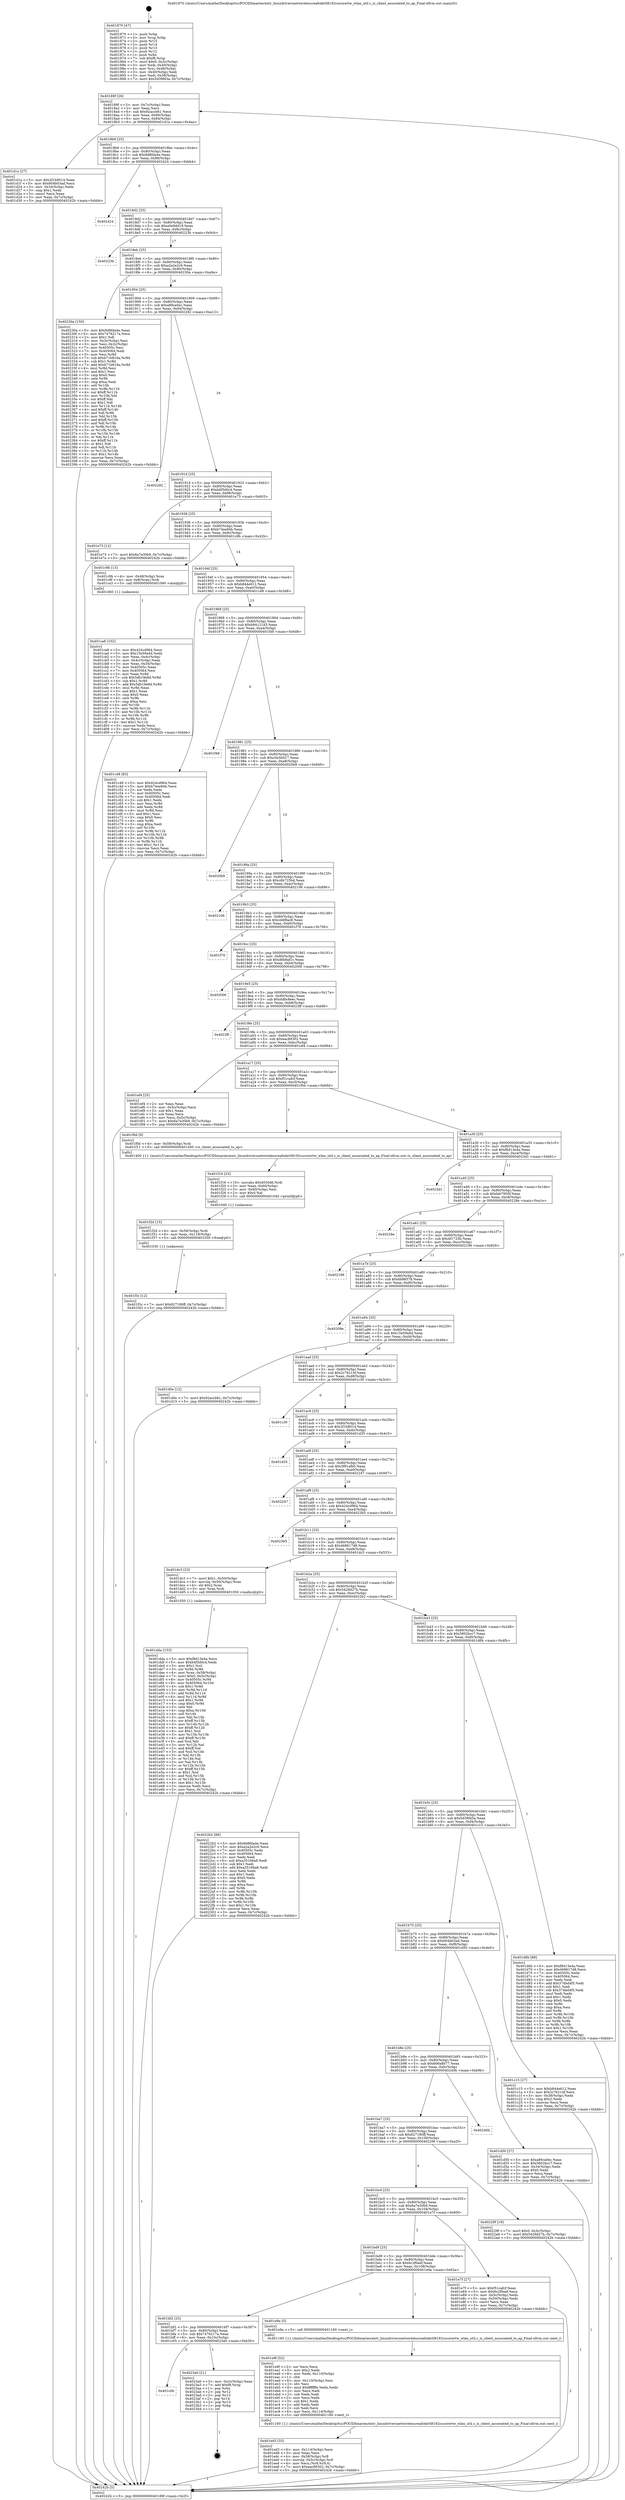 digraph "0x401870" {
  label = "0x401870 (/mnt/c/Users/mathe/Desktop/tcc/POCII/binaries/extr_linuxdriversnetwirelessrealtekrtl8192cucorertw_wlan_util.c_is_client_associated_to_ap_Final-ollvm.out::main(0))"
  labelloc = "t"
  node[shape=record]

  Entry [label="",width=0.3,height=0.3,shape=circle,fillcolor=black,style=filled]
  "0x40189f" [label="{
     0x40189f [26]\l
     | [instrs]\l
     &nbsp;&nbsp;0x40189f \<+3\>: mov -0x7c(%rbp),%eax\l
     &nbsp;&nbsp;0x4018a2 \<+2\>: mov %eax,%ecx\l
     &nbsp;&nbsp;0x4018a4 \<+6\>: sub $0x92accb61,%ecx\l
     &nbsp;&nbsp;0x4018aa \<+3\>: mov %eax,-0x80(%rbp)\l
     &nbsp;&nbsp;0x4018ad \<+6\>: mov %ecx,-0x84(%rbp)\l
     &nbsp;&nbsp;0x4018b3 \<+6\>: je 0000000000401d1a \<main+0x4aa\>\l
  }"]
  "0x401d1a" [label="{
     0x401d1a [27]\l
     | [instrs]\l
     &nbsp;&nbsp;0x401d1a \<+5\>: mov $0x2f1b8014,%eax\l
     &nbsp;&nbsp;0x401d1f \<+5\>: mov $0x604b03ad,%ecx\l
     &nbsp;&nbsp;0x401d24 \<+3\>: mov -0x34(%rbp),%edx\l
     &nbsp;&nbsp;0x401d27 \<+3\>: cmp $0x1,%edx\l
     &nbsp;&nbsp;0x401d2a \<+3\>: cmovl %ecx,%eax\l
     &nbsp;&nbsp;0x401d2d \<+3\>: mov %eax,-0x7c(%rbp)\l
     &nbsp;&nbsp;0x401d30 \<+5\>: jmp 000000000040242b \<main+0xbbb\>\l
  }"]
  "0x4018b9" [label="{
     0x4018b9 [25]\l
     | [instrs]\l
     &nbsp;&nbsp;0x4018b9 \<+5\>: jmp 00000000004018be \<main+0x4e\>\l
     &nbsp;&nbsp;0x4018be \<+3\>: mov -0x80(%rbp),%eax\l
     &nbsp;&nbsp;0x4018c1 \<+5\>: sub $0x9d8fda4e,%eax\l
     &nbsp;&nbsp;0x4018c6 \<+6\>: mov %eax,-0x88(%rbp)\l
     &nbsp;&nbsp;0x4018cc \<+6\>: je 0000000000402424 \<main+0xbb4\>\l
  }"]
  Exit [label="",width=0.3,height=0.3,shape=circle,fillcolor=black,style=filled,peripheries=2]
  "0x402424" [label="{
     0x402424\l
  }", style=dashed]
  "0x4018d2" [label="{
     0x4018d2 [25]\l
     | [instrs]\l
     &nbsp;&nbsp;0x4018d2 \<+5\>: jmp 00000000004018d7 \<main+0x67\>\l
     &nbsp;&nbsp;0x4018d7 \<+3\>: mov -0x80(%rbp),%eax\l
     &nbsp;&nbsp;0x4018da \<+5\>: sub $0xa0e9dd19,%eax\l
     &nbsp;&nbsp;0x4018df \<+6\>: mov %eax,-0x8c(%rbp)\l
     &nbsp;&nbsp;0x4018e5 \<+6\>: je 000000000040223b \<main+0x9cb\>\l
  }"]
  "0x401c0b" [label="{
     0x401c0b\l
  }", style=dashed]
  "0x40223b" [label="{
     0x40223b\l
  }", style=dashed]
  "0x4018eb" [label="{
     0x4018eb [25]\l
     | [instrs]\l
     &nbsp;&nbsp;0x4018eb \<+5\>: jmp 00000000004018f0 \<main+0x80\>\l
     &nbsp;&nbsp;0x4018f0 \<+3\>: mov -0x80(%rbp),%eax\l
     &nbsp;&nbsp;0x4018f3 \<+5\>: sub $0xa2a2e2c9,%eax\l
     &nbsp;&nbsp;0x4018f8 \<+6\>: mov %eax,-0x90(%rbp)\l
     &nbsp;&nbsp;0x4018fe \<+6\>: je 000000000040230a \<main+0xa9a\>\l
  }"]
  "0x4023a0" [label="{
     0x4023a0 [21]\l
     | [instrs]\l
     &nbsp;&nbsp;0x4023a0 \<+3\>: mov -0x2c(%rbp),%eax\l
     &nbsp;&nbsp;0x4023a3 \<+7\>: add $0xf8,%rsp\l
     &nbsp;&nbsp;0x4023aa \<+1\>: pop %rbx\l
     &nbsp;&nbsp;0x4023ab \<+2\>: pop %r12\l
     &nbsp;&nbsp;0x4023ad \<+2\>: pop %r13\l
     &nbsp;&nbsp;0x4023af \<+2\>: pop %r14\l
     &nbsp;&nbsp;0x4023b1 \<+2\>: pop %r15\l
     &nbsp;&nbsp;0x4023b3 \<+1\>: pop %rbp\l
     &nbsp;&nbsp;0x4023b4 \<+1\>: ret\l
  }"]
  "0x40230a" [label="{
     0x40230a [150]\l
     | [instrs]\l
     &nbsp;&nbsp;0x40230a \<+5\>: mov $0x9d8fda4e,%eax\l
     &nbsp;&nbsp;0x40230f \<+5\>: mov $0x7476217a,%ecx\l
     &nbsp;&nbsp;0x402314 \<+2\>: mov $0x1,%dl\l
     &nbsp;&nbsp;0x402316 \<+3\>: mov -0x3c(%rbp),%esi\l
     &nbsp;&nbsp;0x402319 \<+3\>: mov %esi,-0x2c(%rbp)\l
     &nbsp;&nbsp;0x40231c \<+7\>: mov 0x40505c,%esi\l
     &nbsp;&nbsp;0x402323 \<+7\>: mov 0x405064,%edi\l
     &nbsp;&nbsp;0x40232a \<+3\>: mov %esi,%r8d\l
     &nbsp;&nbsp;0x40232d \<+7\>: sub $0xb71b816a,%r8d\l
     &nbsp;&nbsp;0x402334 \<+4\>: sub $0x1,%r8d\l
     &nbsp;&nbsp;0x402338 \<+7\>: add $0xb71b816a,%r8d\l
     &nbsp;&nbsp;0x40233f \<+4\>: imul %r8d,%esi\l
     &nbsp;&nbsp;0x402343 \<+3\>: and $0x1,%esi\l
     &nbsp;&nbsp;0x402346 \<+3\>: cmp $0x0,%esi\l
     &nbsp;&nbsp;0x402349 \<+4\>: sete %r9b\l
     &nbsp;&nbsp;0x40234d \<+3\>: cmp $0xa,%edi\l
     &nbsp;&nbsp;0x402350 \<+4\>: setl %r10b\l
     &nbsp;&nbsp;0x402354 \<+3\>: mov %r9b,%r11b\l
     &nbsp;&nbsp;0x402357 \<+4\>: xor $0xff,%r11b\l
     &nbsp;&nbsp;0x40235b \<+3\>: mov %r10b,%bl\l
     &nbsp;&nbsp;0x40235e \<+3\>: xor $0xff,%bl\l
     &nbsp;&nbsp;0x402361 \<+3\>: xor $0x1,%dl\l
     &nbsp;&nbsp;0x402364 \<+3\>: mov %r11b,%r14b\l
     &nbsp;&nbsp;0x402367 \<+4\>: and $0xff,%r14b\l
     &nbsp;&nbsp;0x40236b \<+3\>: and %dl,%r9b\l
     &nbsp;&nbsp;0x40236e \<+3\>: mov %bl,%r15b\l
     &nbsp;&nbsp;0x402371 \<+4\>: and $0xff,%r15b\l
     &nbsp;&nbsp;0x402375 \<+3\>: and %dl,%r10b\l
     &nbsp;&nbsp;0x402378 \<+3\>: or %r9b,%r14b\l
     &nbsp;&nbsp;0x40237b \<+3\>: or %r10b,%r15b\l
     &nbsp;&nbsp;0x40237e \<+3\>: xor %r15b,%r14b\l
     &nbsp;&nbsp;0x402381 \<+3\>: or %bl,%r11b\l
     &nbsp;&nbsp;0x402384 \<+4\>: xor $0xff,%r11b\l
     &nbsp;&nbsp;0x402388 \<+3\>: or $0x1,%dl\l
     &nbsp;&nbsp;0x40238b \<+3\>: and %dl,%r11b\l
     &nbsp;&nbsp;0x40238e \<+3\>: or %r11b,%r14b\l
     &nbsp;&nbsp;0x402391 \<+4\>: test $0x1,%r14b\l
     &nbsp;&nbsp;0x402395 \<+3\>: cmovne %ecx,%eax\l
     &nbsp;&nbsp;0x402398 \<+3\>: mov %eax,-0x7c(%rbp)\l
     &nbsp;&nbsp;0x40239b \<+5\>: jmp 000000000040242b \<main+0xbbb\>\l
  }"]
  "0x401904" [label="{
     0x401904 [25]\l
     | [instrs]\l
     &nbsp;&nbsp;0x401904 \<+5\>: jmp 0000000000401909 \<main+0x99\>\l
     &nbsp;&nbsp;0x401909 \<+3\>: mov -0x80(%rbp),%eax\l
     &nbsp;&nbsp;0x40190c \<+5\>: sub $0xa89ca0ec,%eax\l
     &nbsp;&nbsp;0x401911 \<+6\>: mov %eax,-0x94(%rbp)\l
     &nbsp;&nbsp;0x401917 \<+6\>: je 0000000000402282 \<main+0xa12\>\l
  }"]
  "0x401f3c" [label="{
     0x401f3c [12]\l
     | [instrs]\l
     &nbsp;&nbsp;0x401f3c \<+7\>: movl $0x627180ff,-0x7c(%rbp)\l
     &nbsp;&nbsp;0x401f43 \<+5\>: jmp 000000000040242b \<main+0xbbb\>\l
  }"]
  "0x402282" [label="{
     0x402282\l
  }", style=dashed]
  "0x40191d" [label="{
     0x40191d [25]\l
     | [instrs]\l
     &nbsp;&nbsp;0x40191d \<+5\>: jmp 0000000000401922 \<main+0xb2\>\l
     &nbsp;&nbsp;0x401922 \<+3\>: mov -0x80(%rbp),%eax\l
     &nbsp;&nbsp;0x401925 \<+5\>: sub $0xb4f3d0c4,%eax\l
     &nbsp;&nbsp;0x40192a \<+6\>: mov %eax,-0x98(%rbp)\l
     &nbsp;&nbsp;0x401930 \<+6\>: je 0000000000401e73 \<main+0x603\>\l
  }"]
  "0x401f2d" [label="{
     0x401f2d [15]\l
     | [instrs]\l
     &nbsp;&nbsp;0x401f2d \<+4\>: mov -0x58(%rbp),%rdi\l
     &nbsp;&nbsp;0x401f31 \<+6\>: mov %eax,-0x118(%rbp)\l
     &nbsp;&nbsp;0x401f37 \<+5\>: call 0000000000401030 \<free@plt\>\l
     | [calls]\l
     &nbsp;&nbsp;0x401030 \{1\} (unknown)\l
  }"]
  "0x401e73" [label="{
     0x401e73 [12]\l
     | [instrs]\l
     &nbsp;&nbsp;0x401e73 \<+7\>: movl $0x6a7e30b9,-0x7c(%rbp)\l
     &nbsp;&nbsp;0x401e7a \<+5\>: jmp 000000000040242b \<main+0xbbb\>\l
  }"]
  "0x401936" [label="{
     0x401936 [25]\l
     | [instrs]\l
     &nbsp;&nbsp;0x401936 \<+5\>: jmp 000000000040193b \<main+0xcb\>\l
     &nbsp;&nbsp;0x40193b \<+3\>: mov -0x80(%rbp),%eax\l
     &nbsp;&nbsp;0x40193e \<+5\>: sub $0xb74ee84b,%eax\l
     &nbsp;&nbsp;0x401943 \<+6\>: mov %eax,-0x9c(%rbp)\l
     &nbsp;&nbsp;0x401949 \<+6\>: je 0000000000401c9b \<main+0x42b\>\l
  }"]
  "0x401f16" [label="{
     0x401f16 [23]\l
     | [instrs]\l
     &nbsp;&nbsp;0x401f16 \<+10\>: movabs $0x4030d6,%rdi\l
     &nbsp;&nbsp;0x401f20 \<+3\>: mov %eax,-0x60(%rbp)\l
     &nbsp;&nbsp;0x401f23 \<+3\>: mov -0x60(%rbp),%esi\l
     &nbsp;&nbsp;0x401f26 \<+2\>: mov $0x0,%al\l
     &nbsp;&nbsp;0x401f28 \<+5\>: call 0000000000401040 \<printf@plt\>\l
     | [calls]\l
     &nbsp;&nbsp;0x401040 \{1\} (unknown)\l
  }"]
  "0x401c9b" [label="{
     0x401c9b [13]\l
     | [instrs]\l
     &nbsp;&nbsp;0x401c9b \<+4\>: mov -0x48(%rbp),%rax\l
     &nbsp;&nbsp;0x401c9f \<+4\>: mov 0x8(%rax),%rdi\l
     &nbsp;&nbsp;0x401ca3 \<+5\>: call 0000000000401060 \<atoi@plt\>\l
     | [calls]\l
     &nbsp;&nbsp;0x401060 \{1\} (unknown)\l
  }"]
  "0x40194f" [label="{
     0x40194f [25]\l
     | [instrs]\l
     &nbsp;&nbsp;0x40194f \<+5\>: jmp 0000000000401954 \<main+0xe4\>\l
     &nbsp;&nbsp;0x401954 \<+3\>: mov -0x80(%rbp),%eax\l
     &nbsp;&nbsp;0x401957 \<+5\>: sub $0xb844e612,%eax\l
     &nbsp;&nbsp;0x40195c \<+6\>: mov %eax,-0xa0(%rbp)\l
     &nbsp;&nbsp;0x401962 \<+6\>: je 0000000000401c48 \<main+0x3d8\>\l
  }"]
  "0x401ed3" [label="{
     0x401ed3 [33]\l
     | [instrs]\l
     &nbsp;&nbsp;0x401ed3 \<+6\>: mov -0x114(%rbp),%ecx\l
     &nbsp;&nbsp;0x401ed9 \<+3\>: imul %eax,%ecx\l
     &nbsp;&nbsp;0x401edc \<+4\>: mov -0x58(%rbp),%r8\l
     &nbsp;&nbsp;0x401ee0 \<+4\>: movslq -0x5c(%rbp),%r9\l
     &nbsp;&nbsp;0x401ee4 \<+4\>: mov %ecx,(%r8,%r9,4)\l
     &nbsp;&nbsp;0x401ee8 \<+7\>: movl $0xeac89302,-0x7c(%rbp)\l
     &nbsp;&nbsp;0x401eef \<+5\>: jmp 000000000040242b \<main+0xbbb\>\l
  }"]
  "0x401c48" [label="{
     0x401c48 [83]\l
     | [instrs]\l
     &nbsp;&nbsp;0x401c48 \<+5\>: mov $0x424cd964,%eax\l
     &nbsp;&nbsp;0x401c4d \<+5\>: mov $0xb74ee84b,%ecx\l
     &nbsp;&nbsp;0x401c52 \<+2\>: xor %edx,%edx\l
     &nbsp;&nbsp;0x401c54 \<+7\>: mov 0x40505c,%esi\l
     &nbsp;&nbsp;0x401c5b \<+7\>: mov 0x405064,%edi\l
     &nbsp;&nbsp;0x401c62 \<+3\>: sub $0x1,%edx\l
     &nbsp;&nbsp;0x401c65 \<+3\>: mov %esi,%r8d\l
     &nbsp;&nbsp;0x401c68 \<+3\>: add %edx,%r8d\l
     &nbsp;&nbsp;0x401c6b \<+4\>: imul %r8d,%esi\l
     &nbsp;&nbsp;0x401c6f \<+3\>: and $0x1,%esi\l
     &nbsp;&nbsp;0x401c72 \<+3\>: cmp $0x0,%esi\l
     &nbsp;&nbsp;0x401c75 \<+4\>: sete %r9b\l
     &nbsp;&nbsp;0x401c79 \<+3\>: cmp $0xa,%edi\l
     &nbsp;&nbsp;0x401c7c \<+4\>: setl %r10b\l
     &nbsp;&nbsp;0x401c80 \<+3\>: mov %r9b,%r11b\l
     &nbsp;&nbsp;0x401c83 \<+3\>: and %r10b,%r11b\l
     &nbsp;&nbsp;0x401c86 \<+3\>: xor %r10b,%r9b\l
     &nbsp;&nbsp;0x401c89 \<+3\>: or %r9b,%r11b\l
     &nbsp;&nbsp;0x401c8c \<+4\>: test $0x1,%r11b\l
     &nbsp;&nbsp;0x401c90 \<+3\>: cmovne %ecx,%eax\l
     &nbsp;&nbsp;0x401c93 \<+3\>: mov %eax,-0x7c(%rbp)\l
     &nbsp;&nbsp;0x401c96 \<+5\>: jmp 000000000040242b \<main+0xbbb\>\l
  }"]
  "0x401968" [label="{
     0x401968 [25]\l
     | [instrs]\l
     &nbsp;&nbsp;0x401968 \<+5\>: jmp 000000000040196d \<main+0xfd\>\l
     &nbsp;&nbsp;0x40196d \<+3\>: mov -0x80(%rbp),%eax\l
     &nbsp;&nbsp;0x401970 \<+5\>: sub $0xb94121d3,%eax\l
     &nbsp;&nbsp;0x401975 \<+6\>: mov %eax,-0xa4(%rbp)\l
     &nbsp;&nbsp;0x40197b \<+6\>: je 0000000000401f48 \<main+0x6d8\>\l
  }"]
  "0x401e9f" [label="{
     0x401e9f [52]\l
     | [instrs]\l
     &nbsp;&nbsp;0x401e9f \<+2\>: xor %ecx,%ecx\l
     &nbsp;&nbsp;0x401ea1 \<+5\>: mov $0x2,%edx\l
     &nbsp;&nbsp;0x401ea6 \<+6\>: mov %edx,-0x110(%rbp)\l
     &nbsp;&nbsp;0x401eac \<+1\>: cltd\l
     &nbsp;&nbsp;0x401ead \<+6\>: mov -0x110(%rbp),%esi\l
     &nbsp;&nbsp;0x401eb3 \<+2\>: idiv %esi\l
     &nbsp;&nbsp;0x401eb5 \<+6\>: imul $0xfffffffe,%edx,%edx\l
     &nbsp;&nbsp;0x401ebb \<+2\>: mov %ecx,%edi\l
     &nbsp;&nbsp;0x401ebd \<+2\>: sub %edx,%edi\l
     &nbsp;&nbsp;0x401ebf \<+2\>: mov %ecx,%edx\l
     &nbsp;&nbsp;0x401ec1 \<+3\>: sub $0x1,%edx\l
     &nbsp;&nbsp;0x401ec4 \<+2\>: add %edx,%edi\l
     &nbsp;&nbsp;0x401ec6 \<+2\>: sub %edi,%ecx\l
     &nbsp;&nbsp;0x401ec8 \<+6\>: mov %ecx,-0x114(%rbp)\l
     &nbsp;&nbsp;0x401ece \<+5\>: call 0000000000401160 \<next_i\>\l
     | [calls]\l
     &nbsp;&nbsp;0x401160 \{1\} (/mnt/c/Users/mathe/Desktop/tcc/POCII/binaries/extr_linuxdriversnetwirelessrealtekrtl8192cucorertw_wlan_util.c_is_client_associated_to_ap_Final-ollvm.out::next_i)\l
  }"]
  "0x401f48" [label="{
     0x401f48\l
  }", style=dashed]
  "0x401981" [label="{
     0x401981 [25]\l
     | [instrs]\l
     &nbsp;&nbsp;0x401981 \<+5\>: jmp 0000000000401986 \<main+0x116\>\l
     &nbsp;&nbsp;0x401986 \<+3\>: mov -0x80(%rbp),%eax\l
     &nbsp;&nbsp;0x401989 \<+5\>: sub $0xc0a5b417,%eax\l
     &nbsp;&nbsp;0x40198e \<+6\>: mov %eax,-0xa8(%rbp)\l
     &nbsp;&nbsp;0x401994 \<+6\>: je 00000000004020b9 \<main+0x849\>\l
  }"]
  "0x401bf2" [label="{
     0x401bf2 [25]\l
     | [instrs]\l
     &nbsp;&nbsp;0x401bf2 \<+5\>: jmp 0000000000401bf7 \<main+0x387\>\l
     &nbsp;&nbsp;0x401bf7 \<+3\>: mov -0x80(%rbp),%eax\l
     &nbsp;&nbsp;0x401bfa \<+5\>: sub $0x7476217a,%eax\l
     &nbsp;&nbsp;0x401bff \<+6\>: mov %eax,-0x10c(%rbp)\l
     &nbsp;&nbsp;0x401c05 \<+6\>: je 00000000004023a0 \<main+0xb30\>\l
  }"]
  "0x4020b9" [label="{
     0x4020b9\l
  }", style=dashed]
  "0x40199a" [label="{
     0x40199a [25]\l
     | [instrs]\l
     &nbsp;&nbsp;0x40199a \<+5\>: jmp 000000000040199f \<main+0x12f\>\l
     &nbsp;&nbsp;0x40199f \<+3\>: mov -0x80(%rbp),%eax\l
     &nbsp;&nbsp;0x4019a2 \<+5\>: sub $0xc6b725bd,%eax\l
     &nbsp;&nbsp;0x4019a7 \<+6\>: mov %eax,-0xac(%rbp)\l
     &nbsp;&nbsp;0x4019ad \<+6\>: je 0000000000402106 \<main+0x896\>\l
  }"]
  "0x401e9a" [label="{
     0x401e9a [5]\l
     | [instrs]\l
     &nbsp;&nbsp;0x401e9a \<+5\>: call 0000000000401160 \<next_i\>\l
     | [calls]\l
     &nbsp;&nbsp;0x401160 \{1\} (/mnt/c/Users/mathe/Desktop/tcc/POCII/binaries/extr_linuxdriversnetwirelessrealtekrtl8192cucorertw_wlan_util.c_is_client_associated_to_ap_Final-ollvm.out::next_i)\l
  }"]
  "0x402106" [label="{
     0x402106\l
  }", style=dashed]
  "0x4019b3" [label="{
     0x4019b3 [25]\l
     | [instrs]\l
     &nbsp;&nbsp;0x4019b3 \<+5\>: jmp 00000000004019b8 \<main+0x148\>\l
     &nbsp;&nbsp;0x4019b8 \<+3\>: mov -0x80(%rbp),%eax\l
     &nbsp;&nbsp;0x4019bb \<+5\>: sub $0xcd4f8ac8,%eax\l
     &nbsp;&nbsp;0x4019c0 \<+6\>: mov %eax,-0xb0(%rbp)\l
     &nbsp;&nbsp;0x4019c6 \<+6\>: je 0000000000401f76 \<main+0x706\>\l
  }"]
  "0x401bd9" [label="{
     0x401bd9 [25]\l
     | [instrs]\l
     &nbsp;&nbsp;0x401bd9 \<+5\>: jmp 0000000000401bde \<main+0x36e\>\l
     &nbsp;&nbsp;0x401bde \<+3\>: mov -0x80(%rbp),%eax\l
     &nbsp;&nbsp;0x401be1 \<+5\>: sub $0x6c2f0eef,%eax\l
     &nbsp;&nbsp;0x401be6 \<+6\>: mov %eax,-0x108(%rbp)\l
     &nbsp;&nbsp;0x401bec \<+6\>: je 0000000000401e9a \<main+0x62a\>\l
  }"]
  "0x401f76" [label="{
     0x401f76\l
  }", style=dashed]
  "0x4019cc" [label="{
     0x4019cc [25]\l
     | [instrs]\l
     &nbsp;&nbsp;0x4019cc \<+5\>: jmp 00000000004019d1 \<main+0x161\>\l
     &nbsp;&nbsp;0x4019d1 \<+3\>: mov -0x80(%rbp),%eax\l
     &nbsp;&nbsp;0x4019d4 \<+5\>: sub $0xd6b8af1c,%eax\l
     &nbsp;&nbsp;0x4019d9 \<+6\>: mov %eax,-0xb4(%rbp)\l
     &nbsp;&nbsp;0x4019df \<+6\>: je 0000000000402006 \<main+0x796\>\l
  }"]
  "0x401e7f" [label="{
     0x401e7f [27]\l
     | [instrs]\l
     &nbsp;&nbsp;0x401e7f \<+5\>: mov $0xf51cafcf,%eax\l
     &nbsp;&nbsp;0x401e84 \<+5\>: mov $0x6c2f0eef,%ecx\l
     &nbsp;&nbsp;0x401e89 \<+3\>: mov -0x5c(%rbp),%edx\l
     &nbsp;&nbsp;0x401e8c \<+3\>: cmp -0x50(%rbp),%edx\l
     &nbsp;&nbsp;0x401e8f \<+3\>: cmovl %ecx,%eax\l
     &nbsp;&nbsp;0x401e92 \<+3\>: mov %eax,-0x7c(%rbp)\l
     &nbsp;&nbsp;0x401e95 \<+5\>: jmp 000000000040242b \<main+0xbbb\>\l
  }"]
  "0x402006" [label="{
     0x402006\l
  }", style=dashed]
  "0x4019e5" [label="{
     0x4019e5 [25]\l
     | [instrs]\l
     &nbsp;&nbsp;0x4019e5 \<+5\>: jmp 00000000004019ea \<main+0x17a\>\l
     &nbsp;&nbsp;0x4019ea \<+3\>: mov -0x80(%rbp),%eax\l
     &nbsp;&nbsp;0x4019ed \<+5\>: sub $0xddbc8eec,%eax\l
     &nbsp;&nbsp;0x4019f2 \<+6\>: mov %eax,-0xb8(%rbp)\l
     &nbsp;&nbsp;0x4019f8 \<+6\>: je 00000000004023ff \<main+0xb8f\>\l
  }"]
  "0x401bc0" [label="{
     0x401bc0 [25]\l
     | [instrs]\l
     &nbsp;&nbsp;0x401bc0 \<+5\>: jmp 0000000000401bc5 \<main+0x355\>\l
     &nbsp;&nbsp;0x401bc5 \<+3\>: mov -0x80(%rbp),%eax\l
     &nbsp;&nbsp;0x401bc8 \<+5\>: sub $0x6a7e30b9,%eax\l
     &nbsp;&nbsp;0x401bcd \<+6\>: mov %eax,-0x104(%rbp)\l
     &nbsp;&nbsp;0x401bd3 \<+6\>: je 0000000000401e7f \<main+0x60f\>\l
  }"]
  "0x4023ff" [label="{
     0x4023ff\l
  }", style=dashed]
  "0x4019fe" [label="{
     0x4019fe [25]\l
     | [instrs]\l
     &nbsp;&nbsp;0x4019fe \<+5\>: jmp 0000000000401a03 \<main+0x193\>\l
     &nbsp;&nbsp;0x401a03 \<+3\>: mov -0x80(%rbp),%eax\l
     &nbsp;&nbsp;0x401a06 \<+5\>: sub $0xeac89302,%eax\l
     &nbsp;&nbsp;0x401a0b \<+6\>: mov %eax,-0xbc(%rbp)\l
     &nbsp;&nbsp;0x401a11 \<+6\>: je 0000000000401ef4 \<main+0x684\>\l
  }"]
  "0x40229f" [label="{
     0x40229f [19]\l
     | [instrs]\l
     &nbsp;&nbsp;0x40229f \<+7\>: movl $0x0,-0x3c(%rbp)\l
     &nbsp;&nbsp;0x4022a6 \<+7\>: movl $0x5429d27b,-0x7c(%rbp)\l
     &nbsp;&nbsp;0x4022ad \<+5\>: jmp 000000000040242b \<main+0xbbb\>\l
  }"]
  "0x401ef4" [label="{
     0x401ef4 [25]\l
     | [instrs]\l
     &nbsp;&nbsp;0x401ef4 \<+2\>: xor %eax,%eax\l
     &nbsp;&nbsp;0x401ef6 \<+3\>: mov -0x5c(%rbp),%ecx\l
     &nbsp;&nbsp;0x401ef9 \<+3\>: sub $0x1,%eax\l
     &nbsp;&nbsp;0x401efc \<+2\>: sub %eax,%ecx\l
     &nbsp;&nbsp;0x401efe \<+3\>: mov %ecx,-0x5c(%rbp)\l
     &nbsp;&nbsp;0x401f01 \<+7\>: movl $0x6a7e30b9,-0x7c(%rbp)\l
     &nbsp;&nbsp;0x401f08 \<+5\>: jmp 000000000040242b \<main+0xbbb\>\l
  }"]
  "0x401a17" [label="{
     0x401a17 [25]\l
     | [instrs]\l
     &nbsp;&nbsp;0x401a17 \<+5\>: jmp 0000000000401a1c \<main+0x1ac\>\l
     &nbsp;&nbsp;0x401a1c \<+3\>: mov -0x80(%rbp),%eax\l
     &nbsp;&nbsp;0x401a1f \<+5\>: sub $0xf51cafcf,%eax\l
     &nbsp;&nbsp;0x401a24 \<+6\>: mov %eax,-0xc0(%rbp)\l
     &nbsp;&nbsp;0x401a2a \<+6\>: je 0000000000401f0d \<main+0x69d\>\l
  }"]
  "0x401ba7" [label="{
     0x401ba7 [25]\l
     | [instrs]\l
     &nbsp;&nbsp;0x401ba7 \<+5\>: jmp 0000000000401bac \<main+0x33c\>\l
     &nbsp;&nbsp;0x401bac \<+3\>: mov -0x80(%rbp),%eax\l
     &nbsp;&nbsp;0x401baf \<+5\>: sub $0x627180ff,%eax\l
     &nbsp;&nbsp;0x401bb4 \<+6\>: mov %eax,-0x100(%rbp)\l
     &nbsp;&nbsp;0x401bba \<+6\>: je 000000000040229f \<main+0xa2f\>\l
  }"]
  "0x401f0d" [label="{
     0x401f0d [9]\l
     | [instrs]\l
     &nbsp;&nbsp;0x401f0d \<+4\>: mov -0x58(%rbp),%rdi\l
     &nbsp;&nbsp;0x401f11 \<+5\>: call 0000000000401400 \<is_client_associated_to_ap\>\l
     | [calls]\l
     &nbsp;&nbsp;0x401400 \{1\} (/mnt/c/Users/mathe/Desktop/tcc/POCII/binaries/extr_linuxdriversnetwirelessrealtekrtl8192cucorertw_wlan_util.c_is_client_associated_to_ap_Final-ollvm.out::is_client_associated_to_ap)\l
  }"]
  "0x401a30" [label="{
     0x401a30 [25]\l
     | [instrs]\l
     &nbsp;&nbsp;0x401a30 \<+5\>: jmp 0000000000401a35 \<main+0x1c5\>\l
     &nbsp;&nbsp;0x401a35 \<+3\>: mov -0x80(%rbp),%eax\l
     &nbsp;&nbsp;0x401a38 \<+5\>: sub $0xf8d13e4a,%eax\l
     &nbsp;&nbsp;0x401a3d \<+6\>: mov %eax,-0xc4(%rbp)\l
     &nbsp;&nbsp;0x401a43 \<+6\>: je 00000000004023d1 \<main+0xb61\>\l
  }"]
  "0x40240b" [label="{
     0x40240b\l
  }", style=dashed]
  "0x4023d1" [label="{
     0x4023d1\l
  }", style=dashed]
  "0x401a49" [label="{
     0x401a49 [25]\l
     | [instrs]\l
     &nbsp;&nbsp;0x401a49 \<+5\>: jmp 0000000000401a4e \<main+0x1de\>\l
     &nbsp;&nbsp;0x401a4e \<+3\>: mov -0x80(%rbp),%eax\l
     &nbsp;&nbsp;0x401a51 \<+5\>: sub $0xfab7950f,%eax\l
     &nbsp;&nbsp;0x401a56 \<+6\>: mov %eax,-0xc8(%rbp)\l
     &nbsp;&nbsp;0x401a5c \<+6\>: je 000000000040228e \<main+0xa1e\>\l
  }"]
  "0x401dda" [label="{
     0x401dda [153]\l
     | [instrs]\l
     &nbsp;&nbsp;0x401dda \<+5\>: mov $0xf8d13e4a,%ecx\l
     &nbsp;&nbsp;0x401ddf \<+5\>: mov $0xb4f3d0c4,%edx\l
     &nbsp;&nbsp;0x401de4 \<+3\>: mov $0x1,%sil\l
     &nbsp;&nbsp;0x401de7 \<+3\>: xor %r8d,%r8d\l
     &nbsp;&nbsp;0x401dea \<+4\>: mov %rax,-0x58(%rbp)\l
     &nbsp;&nbsp;0x401dee \<+7\>: movl $0x0,-0x5c(%rbp)\l
     &nbsp;&nbsp;0x401df5 \<+8\>: mov 0x40505c,%r9d\l
     &nbsp;&nbsp;0x401dfd \<+8\>: mov 0x405064,%r10d\l
     &nbsp;&nbsp;0x401e05 \<+4\>: sub $0x1,%r8d\l
     &nbsp;&nbsp;0x401e09 \<+3\>: mov %r9d,%r11d\l
     &nbsp;&nbsp;0x401e0c \<+3\>: add %r8d,%r11d\l
     &nbsp;&nbsp;0x401e0f \<+4\>: imul %r11d,%r9d\l
     &nbsp;&nbsp;0x401e13 \<+4\>: and $0x1,%r9d\l
     &nbsp;&nbsp;0x401e17 \<+4\>: cmp $0x0,%r9d\l
     &nbsp;&nbsp;0x401e1b \<+3\>: sete %bl\l
     &nbsp;&nbsp;0x401e1e \<+4\>: cmp $0xa,%r10d\l
     &nbsp;&nbsp;0x401e22 \<+4\>: setl %r14b\l
     &nbsp;&nbsp;0x401e26 \<+3\>: mov %bl,%r15b\l
     &nbsp;&nbsp;0x401e29 \<+4\>: xor $0xff,%r15b\l
     &nbsp;&nbsp;0x401e2d \<+3\>: mov %r14b,%r12b\l
     &nbsp;&nbsp;0x401e30 \<+4\>: xor $0xff,%r12b\l
     &nbsp;&nbsp;0x401e34 \<+4\>: xor $0x1,%sil\l
     &nbsp;&nbsp;0x401e38 \<+3\>: mov %r15b,%r13b\l
     &nbsp;&nbsp;0x401e3b \<+4\>: and $0xff,%r13b\l
     &nbsp;&nbsp;0x401e3f \<+3\>: and %sil,%bl\l
     &nbsp;&nbsp;0x401e42 \<+3\>: mov %r12b,%al\l
     &nbsp;&nbsp;0x401e45 \<+2\>: and $0xff,%al\l
     &nbsp;&nbsp;0x401e47 \<+3\>: and %sil,%r14b\l
     &nbsp;&nbsp;0x401e4a \<+3\>: or %bl,%r13b\l
     &nbsp;&nbsp;0x401e4d \<+3\>: or %r14b,%al\l
     &nbsp;&nbsp;0x401e50 \<+3\>: xor %al,%r13b\l
     &nbsp;&nbsp;0x401e53 \<+3\>: or %r12b,%r15b\l
     &nbsp;&nbsp;0x401e56 \<+4\>: xor $0xff,%r15b\l
     &nbsp;&nbsp;0x401e5a \<+4\>: or $0x1,%sil\l
     &nbsp;&nbsp;0x401e5e \<+3\>: and %sil,%r15b\l
     &nbsp;&nbsp;0x401e61 \<+3\>: or %r15b,%r13b\l
     &nbsp;&nbsp;0x401e64 \<+4\>: test $0x1,%r13b\l
     &nbsp;&nbsp;0x401e68 \<+3\>: cmovne %edx,%ecx\l
     &nbsp;&nbsp;0x401e6b \<+3\>: mov %ecx,-0x7c(%rbp)\l
     &nbsp;&nbsp;0x401e6e \<+5\>: jmp 000000000040242b \<main+0xbbb\>\l
  }"]
  "0x40228e" [label="{
     0x40228e\l
  }", style=dashed]
  "0x401a62" [label="{
     0x401a62 [25]\l
     | [instrs]\l
     &nbsp;&nbsp;0x401a62 \<+5\>: jmp 0000000000401a67 \<main+0x1f7\>\l
     &nbsp;&nbsp;0x401a67 \<+3\>: mov -0x80(%rbp),%eax\l
     &nbsp;&nbsp;0x401a6a \<+5\>: sub $0x4f1725b,%eax\l
     &nbsp;&nbsp;0x401a6f \<+6\>: mov %eax,-0xcc(%rbp)\l
     &nbsp;&nbsp;0x401a75 \<+6\>: je 0000000000402196 \<main+0x926\>\l
  }"]
  "0x401b8e" [label="{
     0x401b8e [25]\l
     | [instrs]\l
     &nbsp;&nbsp;0x401b8e \<+5\>: jmp 0000000000401b93 \<main+0x323\>\l
     &nbsp;&nbsp;0x401b93 \<+3\>: mov -0x80(%rbp),%eax\l
     &nbsp;&nbsp;0x401b96 \<+5\>: sub $0x606a8b77,%eax\l
     &nbsp;&nbsp;0x401b9b \<+6\>: mov %eax,-0xfc(%rbp)\l
     &nbsp;&nbsp;0x401ba1 \<+6\>: je 000000000040240b \<main+0xb9b\>\l
  }"]
  "0x402196" [label="{
     0x402196\l
  }", style=dashed]
  "0x401a7b" [label="{
     0x401a7b [25]\l
     | [instrs]\l
     &nbsp;&nbsp;0x401a7b \<+5\>: jmp 0000000000401a80 \<main+0x210\>\l
     &nbsp;&nbsp;0x401a80 \<+3\>: mov -0x80(%rbp),%eax\l
     &nbsp;&nbsp;0x401a83 \<+5\>: sub $0x6b98578,%eax\l
     &nbsp;&nbsp;0x401a88 \<+6\>: mov %eax,-0xd0(%rbp)\l
     &nbsp;&nbsp;0x401a8e \<+6\>: je 000000000040209e \<main+0x82e\>\l
  }"]
  "0x401d50" [label="{
     0x401d50 [27]\l
     | [instrs]\l
     &nbsp;&nbsp;0x401d50 \<+5\>: mov $0xa89ca0ec,%eax\l
     &nbsp;&nbsp;0x401d55 \<+5\>: mov $0x5802bcc7,%ecx\l
     &nbsp;&nbsp;0x401d5a \<+3\>: mov -0x34(%rbp),%edx\l
     &nbsp;&nbsp;0x401d5d \<+3\>: cmp $0x0,%edx\l
     &nbsp;&nbsp;0x401d60 \<+3\>: cmove %ecx,%eax\l
     &nbsp;&nbsp;0x401d63 \<+3\>: mov %eax,-0x7c(%rbp)\l
     &nbsp;&nbsp;0x401d66 \<+5\>: jmp 000000000040242b \<main+0xbbb\>\l
  }"]
  "0x40209e" [label="{
     0x40209e\l
  }", style=dashed]
  "0x401a94" [label="{
     0x401a94 [25]\l
     | [instrs]\l
     &nbsp;&nbsp;0x401a94 \<+5\>: jmp 0000000000401a99 \<main+0x229\>\l
     &nbsp;&nbsp;0x401a99 \<+3\>: mov -0x80(%rbp),%eax\l
     &nbsp;&nbsp;0x401a9c \<+5\>: sub $0x15e59a4d,%eax\l
     &nbsp;&nbsp;0x401aa1 \<+6\>: mov %eax,-0xd4(%rbp)\l
     &nbsp;&nbsp;0x401aa7 \<+6\>: je 0000000000401d0e \<main+0x49e\>\l
  }"]
  "0x401ca8" [label="{
     0x401ca8 [102]\l
     | [instrs]\l
     &nbsp;&nbsp;0x401ca8 \<+5\>: mov $0x424cd964,%ecx\l
     &nbsp;&nbsp;0x401cad \<+5\>: mov $0x15e59a4d,%edx\l
     &nbsp;&nbsp;0x401cb2 \<+3\>: mov %eax,-0x4c(%rbp)\l
     &nbsp;&nbsp;0x401cb5 \<+3\>: mov -0x4c(%rbp),%eax\l
     &nbsp;&nbsp;0x401cb8 \<+3\>: mov %eax,-0x34(%rbp)\l
     &nbsp;&nbsp;0x401cbb \<+7\>: mov 0x40505c,%eax\l
     &nbsp;&nbsp;0x401cc2 \<+7\>: mov 0x405064,%esi\l
     &nbsp;&nbsp;0x401cc9 \<+3\>: mov %eax,%r8d\l
     &nbsp;&nbsp;0x401ccc \<+7\>: sub $0x5db19e8d,%r8d\l
     &nbsp;&nbsp;0x401cd3 \<+4\>: sub $0x1,%r8d\l
     &nbsp;&nbsp;0x401cd7 \<+7\>: add $0x5db19e8d,%r8d\l
     &nbsp;&nbsp;0x401cde \<+4\>: imul %r8d,%eax\l
     &nbsp;&nbsp;0x401ce2 \<+3\>: and $0x1,%eax\l
     &nbsp;&nbsp;0x401ce5 \<+3\>: cmp $0x0,%eax\l
     &nbsp;&nbsp;0x401ce8 \<+4\>: sete %r9b\l
     &nbsp;&nbsp;0x401cec \<+3\>: cmp $0xa,%esi\l
     &nbsp;&nbsp;0x401cef \<+4\>: setl %r10b\l
     &nbsp;&nbsp;0x401cf3 \<+3\>: mov %r9b,%r11b\l
     &nbsp;&nbsp;0x401cf6 \<+3\>: and %r10b,%r11b\l
     &nbsp;&nbsp;0x401cf9 \<+3\>: xor %r10b,%r9b\l
     &nbsp;&nbsp;0x401cfc \<+3\>: or %r9b,%r11b\l
     &nbsp;&nbsp;0x401cff \<+4\>: test $0x1,%r11b\l
     &nbsp;&nbsp;0x401d03 \<+3\>: cmovne %edx,%ecx\l
     &nbsp;&nbsp;0x401d06 \<+3\>: mov %ecx,-0x7c(%rbp)\l
     &nbsp;&nbsp;0x401d09 \<+5\>: jmp 000000000040242b \<main+0xbbb\>\l
  }"]
  "0x401d0e" [label="{
     0x401d0e [12]\l
     | [instrs]\l
     &nbsp;&nbsp;0x401d0e \<+7\>: movl $0x92accb61,-0x7c(%rbp)\l
     &nbsp;&nbsp;0x401d15 \<+5\>: jmp 000000000040242b \<main+0xbbb\>\l
  }"]
  "0x401aad" [label="{
     0x401aad [25]\l
     | [instrs]\l
     &nbsp;&nbsp;0x401aad \<+5\>: jmp 0000000000401ab2 \<main+0x242\>\l
     &nbsp;&nbsp;0x401ab2 \<+3\>: mov -0x80(%rbp),%eax\l
     &nbsp;&nbsp;0x401ab5 \<+5\>: sub $0x2c76214f,%eax\l
     &nbsp;&nbsp;0x401aba \<+6\>: mov %eax,-0xd8(%rbp)\l
     &nbsp;&nbsp;0x401ac0 \<+6\>: je 0000000000401c30 \<main+0x3c0\>\l
  }"]
  "0x401870" [label="{
     0x401870 [47]\l
     | [instrs]\l
     &nbsp;&nbsp;0x401870 \<+1\>: push %rbp\l
     &nbsp;&nbsp;0x401871 \<+3\>: mov %rsp,%rbp\l
     &nbsp;&nbsp;0x401874 \<+2\>: push %r15\l
     &nbsp;&nbsp;0x401876 \<+2\>: push %r14\l
     &nbsp;&nbsp;0x401878 \<+2\>: push %r13\l
     &nbsp;&nbsp;0x40187a \<+2\>: push %r12\l
     &nbsp;&nbsp;0x40187c \<+1\>: push %rbx\l
     &nbsp;&nbsp;0x40187d \<+7\>: sub $0xf8,%rsp\l
     &nbsp;&nbsp;0x401884 \<+7\>: movl $0x0,-0x3c(%rbp)\l
     &nbsp;&nbsp;0x40188b \<+3\>: mov %edi,-0x40(%rbp)\l
     &nbsp;&nbsp;0x40188e \<+4\>: mov %rsi,-0x48(%rbp)\l
     &nbsp;&nbsp;0x401892 \<+3\>: mov -0x40(%rbp),%edi\l
     &nbsp;&nbsp;0x401895 \<+3\>: mov %edi,-0x38(%rbp)\l
     &nbsp;&nbsp;0x401898 \<+7\>: movl $0x5d39fd3a,-0x7c(%rbp)\l
  }"]
  "0x401c30" [label="{
     0x401c30\l
  }", style=dashed]
  "0x401ac6" [label="{
     0x401ac6 [25]\l
     | [instrs]\l
     &nbsp;&nbsp;0x401ac6 \<+5\>: jmp 0000000000401acb \<main+0x25b\>\l
     &nbsp;&nbsp;0x401acb \<+3\>: mov -0x80(%rbp),%eax\l
     &nbsp;&nbsp;0x401ace \<+5\>: sub $0x2f1b8014,%eax\l
     &nbsp;&nbsp;0x401ad3 \<+6\>: mov %eax,-0xdc(%rbp)\l
     &nbsp;&nbsp;0x401ad9 \<+6\>: je 0000000000401d35 \<main+0x4c5\>\l
  }"]
  "0x40242b" [label="{
     0x40242b [5]\l
     | [instrs]\l
     &nbsp;&nbsp;0x40242b \<+5\>: jmp 000000000040189f \<main+0x2f\>\l
  }"]
  "0x401d35" [label="{
     0x401d35\l
  }", style=dashed]
  "0x401adf" [label="{
     0x401adf [25]\l
     | [instrs]\l
     &nbsp;&nbsp;0x401adf \<+5\>: jmp 0000000000401ae4 \<main+0x274\>\l
     &nbsp;&nbsp;0x401ae4 \<+3\>: mov -0x80(%rbp),%eax\l
     &nbsp;&nbsp;0x401ae7 \<+5\>: sub $0x3f91afb0,%eax\l
     &nbsp;&nbsp;0x401aec \<+6\>: mov %eax,-0xe0(%rbp)\l
     &nbsp;&nbsp;0x401af2 \<+6\>: je 0000000000402247 \<main+0x9d7\>\l
  }"]
  "0x401b75" [label="{
     0x401b75 [25]\l
     | [instrs]\l
     &nbsp;&nbsp;0x401b75 \<+5\>: jmp 0000000000401b7a \<main+0x30a\>\l
     &nbsp;&nbsp;0x401b7a \<+3\>: mov -0x80(%rbp),%eax\l
     &nbsp;&nbsp;0x401b7d \<+5\>: sub $0x604b03ad,%eax\l
     &nbsp;&nbsp;0x401b82 \<+6\>: mov %eax,-0xf8(%rbp)\l
     &nbsp;&nbsp;0x401b88 \<+6\>: je 0000000000401d50 \<main+0x4e0\>\l
  }"]
  "0x402247" [label="{
     0x402247\l
  }", style=dashed]
  "0x401af8" [label="{
     0x401af8 [25]\l
     | [instrs]\l
     &nbsp;&nbsp;0x401af8 \<+5\>: jmp 0000000000401afd \<main+0x28d\>\l
     &nbsp;&nbsp;0x401afd \<+3\>: mov -0x80(%rbp),%eax\l
     &nbsp;&nbsp;0x401b00 \<+5\>: sub $0x424cd964,%eax\l
     &nbsp;&nbsp;0x401b05 \<+6\>: mov %eax,-0xe4(%rbp)\l
     &nbsp;&nbsp;0x401b0b \<+6\>: je 00000000004023b5 \<main+0xb45\>\l
  }"]
  "0x401c15" [label="{
     0x401c15 [27]\l
     | [instrs]\l
     &nbsp;&nbsp;0x401c15 \<+5\>: mov $0xb844e612,%eax\l
     &nbsp;&nbsp;0x401c1a \<+5\>: mov $0x2c76214f,%ecx\l
     &nbsp;&nbsp;0x401c1f \<+3\>: mov -0x38(%rbp),%edx\l
     &nbsp;&nbsp;0x401c22 \<+3\>: cmp $0x2,%edx\l
     &nbsp;&nbsp;0x401c25 \<+3\>: cmovne %ecx,%eax\l
     &nbsp;&nbsp;0x401c28 \<+3\>: mov %eax,-0x7c(%rbp)\l
     &nbsp;&nbsp;0x401c2b \<+5\>: jmp 000000000040242b \<main+0xbbb\>\l
  }"]
  "0x4023b5" [label="{
     0x4023b5\l
  }", style=dashed]
  "0x401b11" [label="{
     0x401b11 [25]\l
     | [instrs]\l
     &nbsp;&nbsp;0x401b11 \<+5\>: jmp 0000000000401b16 \<main+0x2a6\>\l
     &nbsp;&nbsp;0x401b16 \<+3\>: mov -0x80(%rbp),%eax\l
     &nbsp;&nbsp;0x401b19 \<+5\>: sub $0x468617d8,%eax\l
     &nbsp;&nbsp;0x401b1e \<+6\>: mov %eax,-0xe8(%rbp)\l
     &nbsp;&nbsp;0x401b24 \<+6\>: je 0000000000401dc3 \<main+0x553\>\l
  }"]
  "0x401b5c" [label="{
     0x401b5c [25]\l
     | [instrs]\l
     &nbsp;&nbsp;0x401b5c \<+5\>: jmp 0000000000401b61 \<main+0x2f1\>\l
     &nbsp;&nbsp;0x401b61 \<+3\>: mov -0x80(%rbp),%eax\l
     &nbsp;&nbsp;0x401b64 \<+5\>: sub $0x5d39fd3a,%eax\l
     &nbsp;&nbsp;0x401b69 \<+6\>: mov %eax,-0xf4(%rbp)\l
     &nbsp;&nbsp;0x401b6f \<+6\>: je 0000000000401c15 \<main+0x3a5\>\l
  }"]
  "0x401dc3" [label="{
     0x401dc3 [23]\l
     | [instrs]\l
     &nbsp;&nbsp;0x401dc3 \<+7\>: movl $0x1,-0x50(%rbp)\l
     &nbsp;&nbsp;0x401dca \<+4\>: movslq -0x50(%rbp),%rax\l
     &nbsp;&nbsp;0x401dce \<+4\>: shl $0x2,%rax\l
     &nbsp;&nbsp;0x401dd2 \<+3\>: mov %rax,%rdi\l
     &nbsp;&nbsp;0x401dd5 \<+5\>: call 0000000000401050 \<malloc@plt\>\l
     | [calls]\l
     &nbsp;&nbsp;0x401050 \{1\} (unknown)\l
  }"]
  "0x401b2a" [label="{
     0x401b2a [25]\l
     | [instrs]\l
     &nbsp;&nbsp;0x401b2a \<+5\>: jmp 0000000000401b2f \<main+0x2bf\>\l
     &nbsp;&nbsp;0x401b2f \<+3\>: mov -0x80(%rbp),%eax\l
     &nbsp;&nbsp;0x401b32 \<+5\>: sub $0x5429d27b,%eax\l
     &nbsp;&nbsp;0x401b37 \<+6\>: mov %eax,-0xec(%rbp)\l
     &nbsp;&nbsp;0x401b3d \<+6\>: je 00000000004022b2 \<main+0xa42\>\l
  }"]
  "0x401d6b" [label="{
     0x401d6b [88]\l
     | [instrs]\l
     &nbsp;&nbsp;0x401d6b \<+5\>: mov $0xf8d13e4a,%eax\l
     &nbsp;&nbsp;0x401d70 \<+5\>: mov $0x468617d8,%ecx\l
     &nbsp;&nbsp;0x401d75 \<+7\>: mov 0x40505c,%edx\l
     &nbsp;&nbsp;0x401d7c \<+7\>: mov 0x405064,%esi\l
     &nbsp;&nbsp;0x401d83 \<+2\>: mov %edx,%edi\l
     &nbsp;&nbsp;0x401d85 \<+6\>: add $0x374bd4f5,%edi\l
     &nbsp;&nbsp;0x401d8b \<+3\>: sub $0x1,%edi\l
     &nbsp;&nbsp;0x401d8e \<+6\>: sub $0x374bd4f5,%edi\l
     &nbsp;&nbsp;0x401d94 \<+3\>: imul %edi,%edx\l
     &nbsp;&nbsp;0x401d97 \<+3\>: and $0x1,%edx\l
     &nbsp;&nbsp;0x401d9a \<+3\>: cmp $0x0,%edx\l
     &nbsp;&nbsp;0x401d9d \<+4\>: sete %r8b\l
     &nbsp;&nbsp;0x401da1 \<+3\>: cmp $0xa,%esi\l
     &nbsp;&nbsp;0x401da4 \<+4\>: setl %r9b\l
     &nbsp;&nbsp;0x401da8 \<+3\>: mov %r8b,%r10b\l
     &nbsp;&nbsp;0x401dab \<+3\>: and %r9b,%r10b\l
     &nbsp;&nbsp;0x401dae \<+3\>: xor %r9b,%r8b\l
     &nbsp;&nbsp;0x401db1 \<+3\>: or %r8b,%r10b\l
     &nbsp;&nbsp;0x401db4 \<+4\>: test $0x1,%r10b\l
     &nbsp;&nbsp;0x401db8 \<+3\>: cmovne %ecx,%eax\l
     &nbsp;&nbsp;0x401dbb \<+3\>: mov %eax,-0x7c(%rbp)\l
     &nbsp;&nbsp;0x401dbe \<+5\>: jmp 000000000040242b \<main+0xbbb\>\l
  }"]
  "0x4022b2" [label="{
     0x4022b2 [88]\l
     | [instrs]\l
     &nbsp;&nbsp;0x4022b2 \<+5\>: mov $0x9d8fda4e,%eax\l
     &nbsp;&nbsp;0x4022b7 \<+5\>: mov $0xa2a2e2c9,%ecx\l
     &nbsp;&nbsp;0x4022bc \<+7\>: mov 0x40505c,%edx\l
     &nbsp;&nbsp;0x4022c3 \<+7\>: mov 0x405064,%esi\l
     &nbsp;&nbsp;0x4022ca \<+2\>: mov %edx,%edi\l
     &nbsp;&nbsp;0x4022cc \<+6\>: sub $0xa35166a8,%edi\l
     &nbsp;&nbsp;0x4022d2 \<+3\>: sub $0x1,%edi\l
     &nbsp;&nbsp;0x4022d5 \<+6\>: add $0xa35166a8,%edi\l
     &nbsp;&nbsp;0x4022db \<+3\>: imul %edi,%edx\l
     &nbsp;&nbsp;0x4022de \<+3\>: and $0x1,%edx\l
     &nbsp;&nbsp;0x4022e1 \<+3\>: cmp $0x0,%edx\l
     &nbsp;&nbsp;0x4022e4 \<+4\>: sete %r8b\l
     &nbsp;&nbsp;0x4022e8 \<+3\>: cmp $0xa,%esi\l
     &nbsp;&nbsp;0x4022eb \<+4\>: setl %r9b\l
     &nbsp;&nbsp;0x4022ef \<+3\>: mov %r8b,%r10b\l
     &nbsp;&nbsp;0x4022f2 \<+3\>: and %r9b,%r10b\l
     &nbsp;&nbsp;0x4022f5 \<+3\>: xor %r9b,%r8b\l
     &nbsp;&nbsp;0x4022f8 \<+3\>: or %r8b,%r10b\l
     &nbsp;&nbsp;0x4022fb \<+4\>: test $0x1,%r10b\l
     &nbsp;&nbsp;0x4022ff \<+3\>: cmovne %ecx,%eax\l
     &nbsp;&nbsp;0x402302 \<+3\>: mov %eax,-0x7c(%rbp)\l
     &nbsp;&nbsp;0x402305 \<+5\>: jmp 000000000040242b \<main+0xbbb\>\l
  }"]
  "0x401b43" [label="{
     0x401b43 [25]\l
     | [instrs]\l
     &nbsp;&nbsp;0x401b43 \<+5\>: jmp 0000000000401b48 \<main+0x2d8\>\l
     &nbsp;&nbsp;0x401b48 \<+3\>: mov -0x80(%rbp),%eax\l
     &nbsp;&nbsp;0x401b4b \<+5\>: sub $0x5802bcc7,%eax\l
     &nbsp;&nbsp;0x401b50 \<+6\>: mov %eax,-0xf0(%rbp)\l
     &nbsp;&nbsp;0x401b56 \<+6\>: je 0000000000401d6b \<main+0x4fb\>\l
  }"]
  Entry -> "0x401870" [label=" 1"]
  "0x40189f" -> "0x401d1a" [label=" 1"]
  "0x40189f" -> "0x4018b9" [label=" 17"]
  "0x4023a0" -> Exit [label=" 1"]
  "0x4018b9" -> "0x402424" [label=" 0"]
  "0x4018b9" -> "0x4018d2" [label=" 17"]
  "0x401bf2" -> "0x401c0b" [label=" 0"]
  "0x4018d2" -> "0x40223b" [label=" 0"]
  "0x4018d2" -> "0x4018eb" [label=" 17"]
  "0x401bf2" -> "0x4023a0" [label=" 1"]
  "0x4018eb" -> "0x40230a" [label=" 1"]
  "0x4018eb" -> "0x401904" [label=" 16"]
  "0x40230a" -> "0x40242b" [label=" 1"]
  "0x401904" -> "0x402282" [label=" 0"]
  "0x401904" -> "0x40191d" [label=" 16"]
  "0x4022b2" -> "0x40242b" [label=" 1"]
  "0x40191d" -> "0x401e73" [label=" 1"]
  "0x40191d" -> "0x401936" [label=" 15"]
  "0x40229f" -> "0x40242b" [label=" 1"]
  "0x401936" -> "0x401c9b" [label=" 1"]
  "0x401936" -> "0x40194f" [label=" 14"]
  "0x401f3c" -> "0x40242b" [label=" 1"]
  "0x40194f" -> "0x401c48" [label=" 1"]
  "0x40194f" -> "0x401968" [label=" 13"]
  "0x401f2d" -> "0x401f3c" [label=" 1"]
  "0x401968" -> "0x401f48" [label=" 0"]
  "0x401968" -> "0x401981" [label=" 13"]
  "0x401f16" -> "0x401f2d" [label=" 1"]
  "0x401981" -> "0x4020b9" [label=" 0"]
  "0x401981" -> "0x40199a" [label=" 13"]
  "0x401f0d" -> "0x401f16" [label=" 1"]
  "0x40199a" -> "0x402106" [label=" 0"]
  "0x40199a" -> "0x4019b3" [label=" 13"]
  "0x401ef4" -> "0x40242b" [label=" 1"]
  "0x4019b3" -> "0x401f76" [label=" 0"]
  "0x4019b3" -> "0x4019cc" [label=" 13"]
  "0x401e9f" -> "0x401ed3" [label=" 1"]
  "0x4019cc" -> "0x402006" [label=" 0"]
  "0x4019cc" -> "0x4019e5" [label=" 13"]
  "0x401e9a" -> "0x401e9f" [label=" 1"]
  "0x4019e5" -> "0x4023ff" [label=" 0"]
  "0x4019e5" -> "0x4019fe" [label=" 13"]
  "0x401bd9" -> "0x401e9a" [label=" 1"]
  "0x4019fe" -> "0x401ef4" [label=" 1"]
  "0x4019fe" -> "0x401a17" [label=" 12"]
  "0x401ed3" -> "0x40242b" [label=" 1"]
  "0x401a17" -> "0x401f0d" [label=" 1"]
  "0x401a17" -> "0x401a30" [label=" 11"]
  "0x401bc0" -> "0x401bd9" [label=" 2"]
  "0x401a30" -> "0x4023d1" [label=" 0"]
  "0x401a30" -> "0x401a49" [label=" 11"]
  "0x401bc0" -> "0x401e7f" [label=" 2"]
  "0x401a49" -> "0x40228e" [label=" 0"]
  "0x401a49" -> "0x401a62" [label=" 11"]
  "0x401ba7" -> "0x401bc0" [label=" 4"]
  "0x401a62" -> "0x402196" [label=" 0"]
  "0x401a62" -> "0x401a7b" [label=" 11"]
  "0x401ba7" -> "0x40229f" [label=" 1"]
  "0x401a7b" -> "0x40209e" [label=" 0"]
  "0x401a7b" -> "0x401a94" [label=" 11"]
  "0x401e7f" -> "0x40242b" [label=" 2"]
  "0x401a94" -> "0x401d0e" [label=" 1"]
  "0x401a94" -> "0x401aad" [label=" 10"]
  "0x401b8e" -> "0x40240b" [label=" 0"]
  "0x401aad" -> "0x401c30" [label=" 0"]
  "0x401aad" -> "0x401ac6" [label=" 10"]
  "0x401bd9" -> "0x401bf2" [label=" 1"]
  "0x401ac6" -> "0x401d35" [label=" 0"]
  "0x401ac6" -> "0x401adf" [label=" 10"]
  "0x401e73" -> "0x40242b" [label=" 1"]
  "0x401adf" -> "0x402247" [label=" 0"]
  "0x401adf" -> "0x401af8" [label=" 10"]
  "0x401dda" -> "0x40242b" [label=" 1"]
  "0x401af8" -> "0x4023b5" [label=" 0"]
  "0x401af8" -> "0x401b11" [label=" 10"]
  "0x401dc3" -> "0x401dda" [label=" 1"]
  "0x401b11" -> "0x401dc3" [label=" 1"]
  "0x401b11" -> "0x401b2a" [label=" 9"]
  "0x401d50" -> "0x40242b" [label=" 1"]
  "0x401b2a" -> "0x4022b2" [label=" 1"]
  "0x401b2a" -> "0x401b43" [label=" 8"]
  "0x401b75" -> "0x401b8e" [label=" 5"]
  "0x401b43" -> "0x401d6b" [label=" 1"]
  "0x401b43" -> "0x401b5c" [label=" 7"]
  "0x401d6b" -> "0x40242b" [label=" 1"]
  "0x401b5c" -> "0x401c15" [label=" 1"]
  "0x401b5c" -> "0x401b75" [label=" 6"]
  "0x401c15" -> "0x40242b" [label=" 1"]
  "0x401870" -> "0x40189f" [label=" 1"]
  "0x40242b" -> "0x40189f" [label=" 17"]
  "0x401c48" -> "0x40242b" [label=" 1"]
  "0x401c9b" -> "0x401ca8" [label=" 1"]
  "0x401ca8" -> "0x40242b" [label=" 1"]
  "0x401d0e" -> "0x40242b" [label=" 1"]
  "0x401d1a" -> "0x40242b" [label=" 1"]
  "0x401b8e" -> "0x401ba7" [label=" 5"]
  "0x401b75" -> "0x401d50" [label=" 1"]
}
